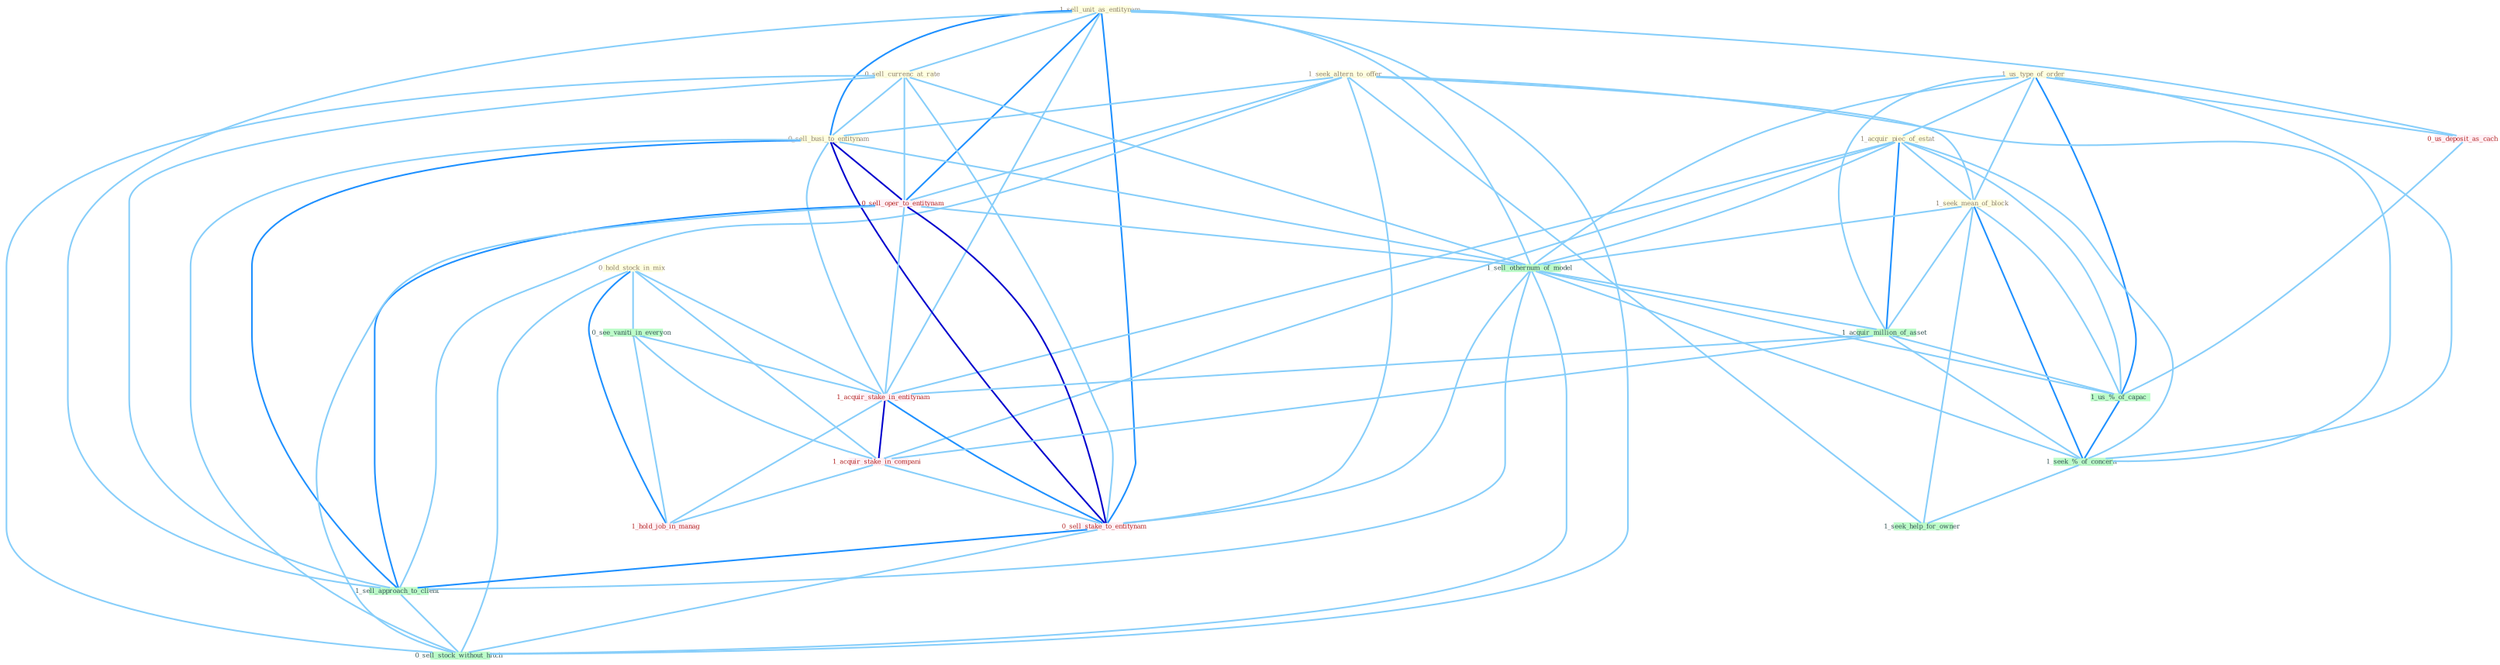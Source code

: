 Graph G{ 
    node
    [shape=polygon,style=filled,width=.5,height=.06,color="#BDFCC9",fixedsize=true,fontsize=4,
    fontcolor="#2f4f4f"];
    {node
    [color="#ffffe0", fontcolor="#8b7d6b"] "1_sell_unit_as_entitynam " "1_us_type_of_order " "1_seek_altern_to_offer " "1_acquir_piec_of_estat " "1_seek_mean_of_block " "0_sell_currenc_at_rate " "0_hold_stock_in_mix " "0_sell_busi_to_entitynam "}
{node [color="#fff0f5", fontcolor="#b22222"] "0_sell_oper_to_entitynam " "0_us_deposit_as_cach " "1_acquir_stake_in_entitynam " "1_acquir_stake_in_compani " "0_sell_stake_to_entitynam " "1_hold_job_in_manag "}
edge [color="#B0E2FF"];

	"1_sell_unit_as_entitynam " -- "0_sell_currenc_at_rate " [w="1", color="#87cefa" ];
	"1_sell_unit_as_entitynam " -- "0_sell_busi_to_entitynam " [w="2", color="#1e90ff" , len=0.8];
	"1_sell_unit_as_entitynam " -- "0_sell_oper_to_entitynam " [w="2", color="#1e90ff" , len=0.8];
	"1_sell_unit_as_entitynam " -- "1_sell_othernum_of_model " [w="1", color="#87cefa" ];
	"1_sell_unit_as_entitynam " -- "0_us_deposit_as_cach " [w="1", color="#87cefa" ];
	"1_sell_unit_as_entitynam " -- "1_acquir_stake_in_entitynam " [w="1", color="#87cefa" ];
	"1_sell_unit_as_entitynam " -- "0_sell_stake_to_entitynam " [w="2", color="#1e90ff" , len=0.8];
	"1_sell_unit_as_entitynam " -- "1_sell_approach_to_client " [w="1", color="#87cefa" ];
	"1_sell_unit_as_entitynam " -- "0_sell_stock_without_hitch " [w="1", color="#87cefa" ];
	"1_us_type_of_order " -- "1_acquir_piec_of_estat " [w="1", color="#87cefa" ];
	"1_us_type_of_order " -- "1_seek_mean_of_block " [w="1", color="#87cefa" ];
	"1_us_type_of_order " -- "1_sell_othernum_of_model " [w="1", color="#87cefa" ];
	"1_us_type_of_order " -- "1_acquir_million_of_asset " [w="1", color="#87cefa" ];
	"1_us_type_of_order " -- "0_us_deposit_as_cach " [w="1", color="#87cefa" ];
	"1_us_type_of_order " -- "1_us_%_of_capac " [w="2", color="#1e90ff" , len=0.8];
	"1_us_type_of_order " -- "1_seek_%_of_concern " [w="1", color="#87cefa" ];
	"1_seek_altern_to_offer " -- "1_seek_mean_of_block " [w="1", color="#87cefa" ];
	"1_seek_altern_to_offer " -- "0_sell_busi_to_entitynam " [w="1", color="#87cefa" ];
	"1_seek_altern_to_offer " -- "0_sell_oper_to_entitynam " [w="1", color="#87cefa" ];
	"1_seek_altern_to_offer " -- "0_sell_stake_to_entitynam " [w="1", color="#87cefa" ];
	"1_seek_altern_to_offer " -- "1_sell_approach_to_client " [w="1", color="#87cefa" ];
	"1_seek_altern_to_offer " -- "1_seek_%_of_concern " [w="1", color="#87cefa" ];
	"1_seek_altern_to_offer " -- "1_seek_help_for_owner " [w="1", color="#87cefa" ];
	"1_acquir_piec_of_estat " -- "1_seek_mean_of_block " [w="1", color="#87cefa" ];
	"1_acquir_piec_of_estat " -- "1_sell_othernum_of_model " [w="1", color="#87cefa" ];
	"1_acquir_piec_of_estat " -- "1_acquir_million_of_asset " [w="2", color="#1e90ff" , len=0.8];
	"1_acquir_piec_of_estat " -- "1_acquir_stake_in_entitynam " [w="1", color="#87cefa" ];
	"1_acquir_piec_of_estat " -- "1_acquir_stake_in_compani " [w="1", color="#87cefa" ];
	"1_acquir_piec_of_estat " -- "1_us_%_of_capac " [w="1", color="#87cefa" ];
	"1_acquir_piec_of_estat " -- "1_seek_%_of_concern " [w="1", color="#87cefa" ];
	"1_seek_mean_of_block " -- "1_sell_othernum_of_model " [w="1", color="#87cefa" ];
	"1_seek_mean_of_block " -- "1_acquir_million_of_asset " [w="1", color="#87cefa" ];
	"1_seek_mean_of_block " -- "1_us_%_of_capac " [w="1", color="#87cefa" ];
	"1_seek_mean_of_block " -- "1_seek_%_of_concern " [w="2", color="#1e90ff" , len=0.8];
	"1_seek_mean_of_block " -- "1_seek_help_for_owner " [w="1", color="#87cefa" ];
	"0_sell_currenc_at_rate " -- "0_sell_busi_to_entitynam " [w="1", color="#87cefa" ];
	"0_sell_currenc_at_rate " -- "0_sell_oper_to_entitynam " [w="1", color="#87cefa" ];
	"0_sell_currenc_at_rate " -- "1_sell_othernum_of_model " [w="1", color="#87cefa" ];
	"0_sell_currenc_at_rate " -- "0_sell_stake_to_entitynam " [w="1", color="#87cefa" ];
	"0_sell_currenc_at_rate " -- "1_sell_approach_to_client " [w="1", color="#87cefa" ];
	"0_sell_currenc_at_rate " -- "0_sell_stock_without_hitch " [w="1", color="#87cefa" ];
	"0_hold_stock_in_mix " -- "0_see_vaniti_in_everyon " [w="1", color="#87cefa" ];
	"0_hold_stock_in_mix " -- "1_acquir_stake_in_entitynam " [w="1", color="#87cefa" ];
	"0_hold_stock_in_mix " -- "1_acquir_stake_in_compani " [w="1", color="#87cefa" ];
	"0_hold_stock_in_mix " -- "1_hold_job_in_manag " [w="2", color="#1e90ff" , len=0.8];
	"0_hold_stock_in_mix " -- "0_sell_stock_without_hitch " [w="1", color="#87cefa" ];
	"0_sell_busi_to_entitynam " -- "0_sell_oper_to_entitynam " [w="3", color="#0000cd" , len=0.6];
	"0_sell_busi_to_entitynam " -- "1_sell_othernum_of_model " [w="1", color="#87cefa" ];
	"0_sell_busi_to_entitynam " -- "1_acquir_stake_in_entitynam " [w="1", color="#87cefa" ];
	"0_sell_busi_to_entitynam " -- "0_sell_stake_to_entitynam " [w="3", color="#0000cd" , len=0.6];
	"0_sell_busi_to_entitynam " -- "1_sell_approach_to_client " [w="2", color="#1e90ff" , len=0.8];
	"0_sell_busi_to_entitynam " -- "0_sell_stock_without_hitch " [w="1", color="#87cefa" ];
	"0_sell_oper_to_entitynam " -- "1_sell_othernum_of_model " [w="1", color="#87cefa" ];
	"0_sell_oper_to_entitynam " -- "1_acquir_stake_in_entitynam " [w="1", color="#87cefa" ];
	"0_sell_oper_to_entitynam " -- "0_sell_stake_to_entitynam " [w="3", color="#0000cd" , len=0.6];
	"0_sell_oper_to_entitynam " -- "1_sell_approach_to_client " [w="2", color="#1e90ff" , len=0.8];
	"0_sell_oper_to_entitynam " -- "0_sell_stock_without_hitch " [w="1", color="#87cefa" ];
	"1_sell_othernum_of_model " -- "1_acquir_million_of_asset " [w="1", color="#87cefa" ];
	"1_sell_othernum_of_model " -- "0_sell_stake_to_entitynam " [w="1", color="#87cefa" ];
	"1_sell_othernum_of_model " -- "1_us_%_of_capac " [w="1", color="#87cefa" ];
	"1_sell_othernum_of_model " -- "1_sell_approach_to_client " [w="1", color="#87cefa" ];
	"1_sell_othernum_of_model " -- "0_sell_stock_without_hitch " [w="1", color="#87cefa" ];
	"1_sell_othernum_of_model " -- "1_seek_%_of_concern " [w="1", color="#87cefa" ];
	"0_see_vaniti_in_everyon " -- "1_acquir_stake_in_entitynam " [w="1", color="#87cefa" ];
	"0_see_vaniti_in_everyon " -- "1_acquir_stake_in_compani " [w="1", color="#87cefa" ];
	"0_see_vaniti_in_everyon " -- "1_hold_job_in_manag " [w="1", color="#87cefa" ];
	"1_acquir_million_of_asset " -- "1_acquir_stake_in_entitynam " [w="1", color="#87cefa" ];
	"1_acquir_million_of_asset " -- "1_acquir_stake_in_compani " [w="1", color="#87cefa" ];
	"1_acquir_million_of_asset " -- "1_us_%_of_capac " [w="1", color="#87cefa" ];
	"1_acquir_million_of_asset " -- "1_seek_%_of_concern " [w="1", color="#87cefa" ];
	"0_us_deposit_as_cach " -- "1_us_%_of_capac " [w="1", color="#87cefa" ];
	"1_acquir_stake_in_entitynam " -- "1_acquir_stake_in_compani " [w="3", color="#0000cd" , len=0.6];
	"1_acquir_stake_in_entitynam " -- "0_sell_stake_to_entitynam " [w="2", color="#1e90ff" , len=0.8];
	"1_acquir_stake_in_entitynam " -- "1_hold_job_in_manag " [w="1", color="#87cefa" ];
	"1_acquir_stake_in_compani " -- "0_sell_stake_to_entitynam " [w="1", color="#87cefa" ];
	"1_acquir_stake_in_compani " -- "1_hold_job_in_manag " [w="1", color="#87cefa" ];
	"0_sell_stake_to_entitynam " -- "1_sell_approach_to_client " [w="2", color="#1e90ff" , len=0.8];
	"0_sell_stake_to_entitynam " -- "0_sell_stock_without_hitch " [w="1", color="#87cefa" ];
	"1_us_%_of_capac " -- "1_seek_%_of_concern " [w="2", color="#1e90ff" , len=0.8];
	"1_sell_approach_to_client " -- "0_sell_stock_without_hitch " [w="1", color="#87cefa" ];
	"1_seek_%_of_concern " -- "1_seek_help_for_owner " [w="1", color="#87cefa" ];
}